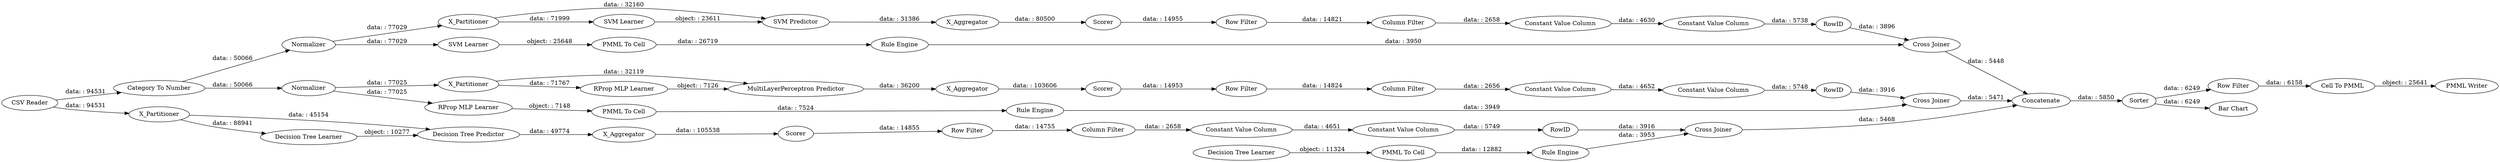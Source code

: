 digraph {
	"-570274228529817177_34" [label="PMML To Cell"]
	"8273005897391275578_41" [label=Scorer]
	"2182590626614241620_293" [label=RowID]
	"-2488243729797070031_294" [label="Column Filter"]
	"-5170701067095340946_54" [label="Cell To PMML"]
	"-2488243729797070031_292" [label="Constant Value Column"]
	"2182590626614241620_290" [label="Constant Value Column"]
	"-5170701067095340946_60" [label=Concatenate]
	"-5170701067095340946_58" [label="Category To Number"]
	"-141376994697992386_32" [label="Decision Tree Predictor"]
	"2182590626614241620_294" [label="Column Filter"]
	"2182590626614241620_9" [label="Row Filter"]
	"-141376994697992386_7" [label=X_Aggregator]
	"-2108509037211270399_32" [label="MultiLayerPerceptron Predictor"]
	"-141376994697992386_31" [label="Decision Tree Learner"]
	"-5170701067095340946_53" [label="Row Filter"]
	"-5170701067095340946_62" [label="CSV Reader"]
	"-5133785101831067367_33" [label="Decision Tree Learner"]
	"8273005897391275578_40" [label=Normalizer]
	"-5170701067095340946_61" [label="PMML Writer"]
	"-141376994697992386_39" [label=Scorer]
	"8273005897391275578_32" [label="SVM Predictor"]
	"-3665420415143942805_9" [label="Row Filter"]
	"-5170701067095340946_59" [label="Bar Chart"]
	"-2488243729797070031_9" [label="Row Filter"]
	"-141376994697992386_38" [label="Cross Joiner"]
	"8273005897391275578_7" [label=X_Aggregator]
	"-5133785101831067367_28" [label="PMML To Cell"]
	"8273005897391275578_39" [label="Cross Joiner"]
	"-570274228529817177_35" [label="Rule Engine"]
	"-5170701067095340946_52" [label=Sorter]
	"-3665420415143942805_292" [label="Constant Value Column"]
	"8273005897391275578_2" [label=X_Partitioner]
	"-2488243729797070031_290" [label="Constant Value Column"]
	"-6522959268579780463_22" [label="PMML To Cell"]
	"-5133785101831067367_34" [label="Rule Engine"]
	"-6522959268579780463_34" [label="Rule Engine"]
	"-3665420415143942805_293" [label=RowID]
	"-570274228529817177_33" [label="SVM Learner"]
	"-2108509037211270399_31" [label="RProp MLP Learner"]
	"2182590626614241620_292" [label="Constant Value Column"]
	"-3665420415143942805_294" [label="Column Filter"]
	"-2108509037211270399_2" [label=X_Partitioner]
	"-2108509037211270399_38" [label="Cross Joiner"]
	"-2108509037211270399_7" [label=X_Aggregator]
	"-141376994697992386_2" [label=X_Partitioner]
	"-2488243729797070031_293" [label=RowID]
	"-2108509037211270399_39" [label=Normalizer]
	"8273005897391275578_31" [label="SVM Learner"]
	"-3665420415143942805_290" [label="Constant Value Column"]
	"-6522959268579780463_35" [label="RProp MLP Learner"]
	"-2108509037211270399_40" [label=Scorer]
	"-3665420415143942805_294" -> "-3665420415143942805_290" [label="data: : 2656"]
	"2182590626614241620_294" -> "2182590626614241620_290" [label="data: : 2658"]
	"-2108509037211270399_40" -> "-3665420415143942805_9" [label="data: : 14953"]
	"-570274228529817177_34" -> "-570274228529817177_35" [label="data: : 26719"]
	"-2488243729797070031_294" -> "-2488243729797070031_290" [label="data: : 2658"]
	"-2488243729797070031_293" -> "8273005897391275578_39" [label="data: : 3896"]
	"-5170701067095340946_53" -> "-5170701067095340946_54" [label="data: : 6158"]
	"-2108509037211270399_38" -> "-5170701067095340946_60" [label="data: : 5471"]
	"-6522959268579780463_34" -> "-2108509037211270399_38" [label="data: : 3949"]
	"-570274228529817177_35" -> "8273005897391275578_39" [label="data: : 3950"]
	"-6522959268579780463_35" -> "-6522959268579780463_22" [label="object: : 7148"]
	"8273005897391275578_2" -> "8273005897391275578_32" [label="data: : 32160"]
	"-141376994697992386_39" -> "2182590626614241620_9" [label="data: : 14855"]
	"-5170701067095340946_54" -> "-5170701067095340946_61" [label="object: : 25641"]
	"-2108509037211270399_2" -> "-2108509037211270399_31" [label="data: : 71767"]
	"-3665420415143942805_9" -> "-3665420415143942805_294" [label="data: : 14824"]
	"8273005897391275578_40" -> "-570274228529817177_33" [label="data: : 77029"]
	"-2108509037211270399_7" -> "-2108509037211270399_40" [label="data: : 103606"]
	"8273005897391275578_31" -> "8273005897391275578_32" [label="object: : 23611"]
	"-5133785101831067367_33" -> "-5133785101831067367_28" [label="object: : 11324"]
	"-5170701067095340946_62" -> "-5170701067095340946_58" [label="data: : 94531"]
	"-3665420415143942805_292" -> "-3665420415143942805_293" [label="data: : 5748"]
	"-2488243729797070031_9" -> "-2488243729797070031_294" [label="data: : 14821"]
	"-141376994697992386_2" -> "-141376994697992386_32" [label="data: : 45154"]
	"2182590626614241620_293" -> "-141376994697992386_38" [label="data: : 3916"]
	"-570274228529817177_33" -> "-570274228529817177_34" [label="object: : 25648"]
	"-5170701067095340946_52" -> "-5170701067095340946_53" [label="data: : 6249"]
	"-5170701067095340946_60" -> "-5170701067095340946_52" [label="data: : 5850"]
	"-5133785101831067367_28" -> "-5133785101831067367_34" [label="data: : 12882"]
	"2182590626614241620_290" -> "2182590626614241620_292" [label="data: : 4651"]
	"-2108509037211270399_39" -> "-2108509037211270399_2" [label="data: : 77025"]
	"-141376994697992386_38" -> "-5170701067095340946_60" [label="data: : 5468"]
	"-2488243729797070031_292" -> "-2488243729797070031_293" [label="data: : 5738"]
	"8273005897391275578_32" -> "8273005897391275578_7" [label="data: : 31386"]
	"-141376994697992386_31" -> "-141376994697992386_32" [label="object: : 10277"]
	"-3665420415143942805_293" -> "-2108509037211270399_38" [label="data: : 3916"]
	"8273005897391275578_7" -> "8273005897391275578_41" [label="data: : 80500"]
	"-141376994697992386_2" -> "-141376994697992386_31" [label="data: : 88941"]
	"8273005897391275578_41" -> "-2488243729797070031_9" [label="data: : 14955"]
	"-6522959268579780463_22" -> "-6522959268579780463_34" [label="data: : 7524"]
	"-2108509037211270399_31" -> "-2108509037211270399_32" [label="object: : 7126"]
	"-2488243729797070031_290" -> "-2488243729797070031_292" [label="data: : 4630"]
	"-141376994697992386_32" -> "-141376994697992386_7" [label="data: : 49774"]
	"-5170701067095340946_62" -> "-141376994697992386_2" [label="data: : 94531"]
	"-141376994697992386_7" -> "-141376994697992386_39" [label="data: : 105538"]
	"8273005897391275578_2" -> "8273005897391275578_31" [label="data: : 71999"]
	"2182590626614241620_292" -> "2182590626614241620_293" [label="data: : 5749"]
	"2182590626614241620_9" -> "2182590626614241620_294" [label="data: : 14755"]
	"8273005897391275578_39" -> "-5170701067095340946_60" [label="data: : 5448"]
	"-2108509037211270399_2" -> "-2108509037211270399_32" [label="data: : 32119"]
	"-2108509037211270399_39" -> "-6522959268579780463_35" [label="data: : 77025"]
	"-5170701067095340946_52" -> "-5170701067095340946_59" [label="data: : 6249"]
	"-5170701067095340946_58" -> "-2108509037211270399_39" [label="data: : 50066"]
	"-2108509037211270399_32" -> "-2108509037211270399_7" [label="data: : 36200"]
	"-3665420415143942805_290" -> "-3665420415143942805_292" [label="data: : 4652"]
	"-5170701067095340946_58" -> "8273005897391275578_40" [label="data: : 50066"]
	"8273005897391275578_40" -> "8273005897391275578_2" [label="data: : 77029"]
	"-5133785101831067367_34" -> "-141376994697992386_38" [label="data: : 3953"]
	rankdir=LR
}
